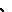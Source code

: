 beginfig(3);
  draw_main(n, t);

  draw bs_p;
  draw fullcircle scaled 2dd shifted ((r - 2dd) * direction(1.5 th0));

  draw_equator(rr - dd, t);
  draw_bow(rr - dd, -t - tt, -180 + t + tt);

  draw_sector(rr + dd, r - dd, -th0 + t + 5, -t - 5);
endfig;
